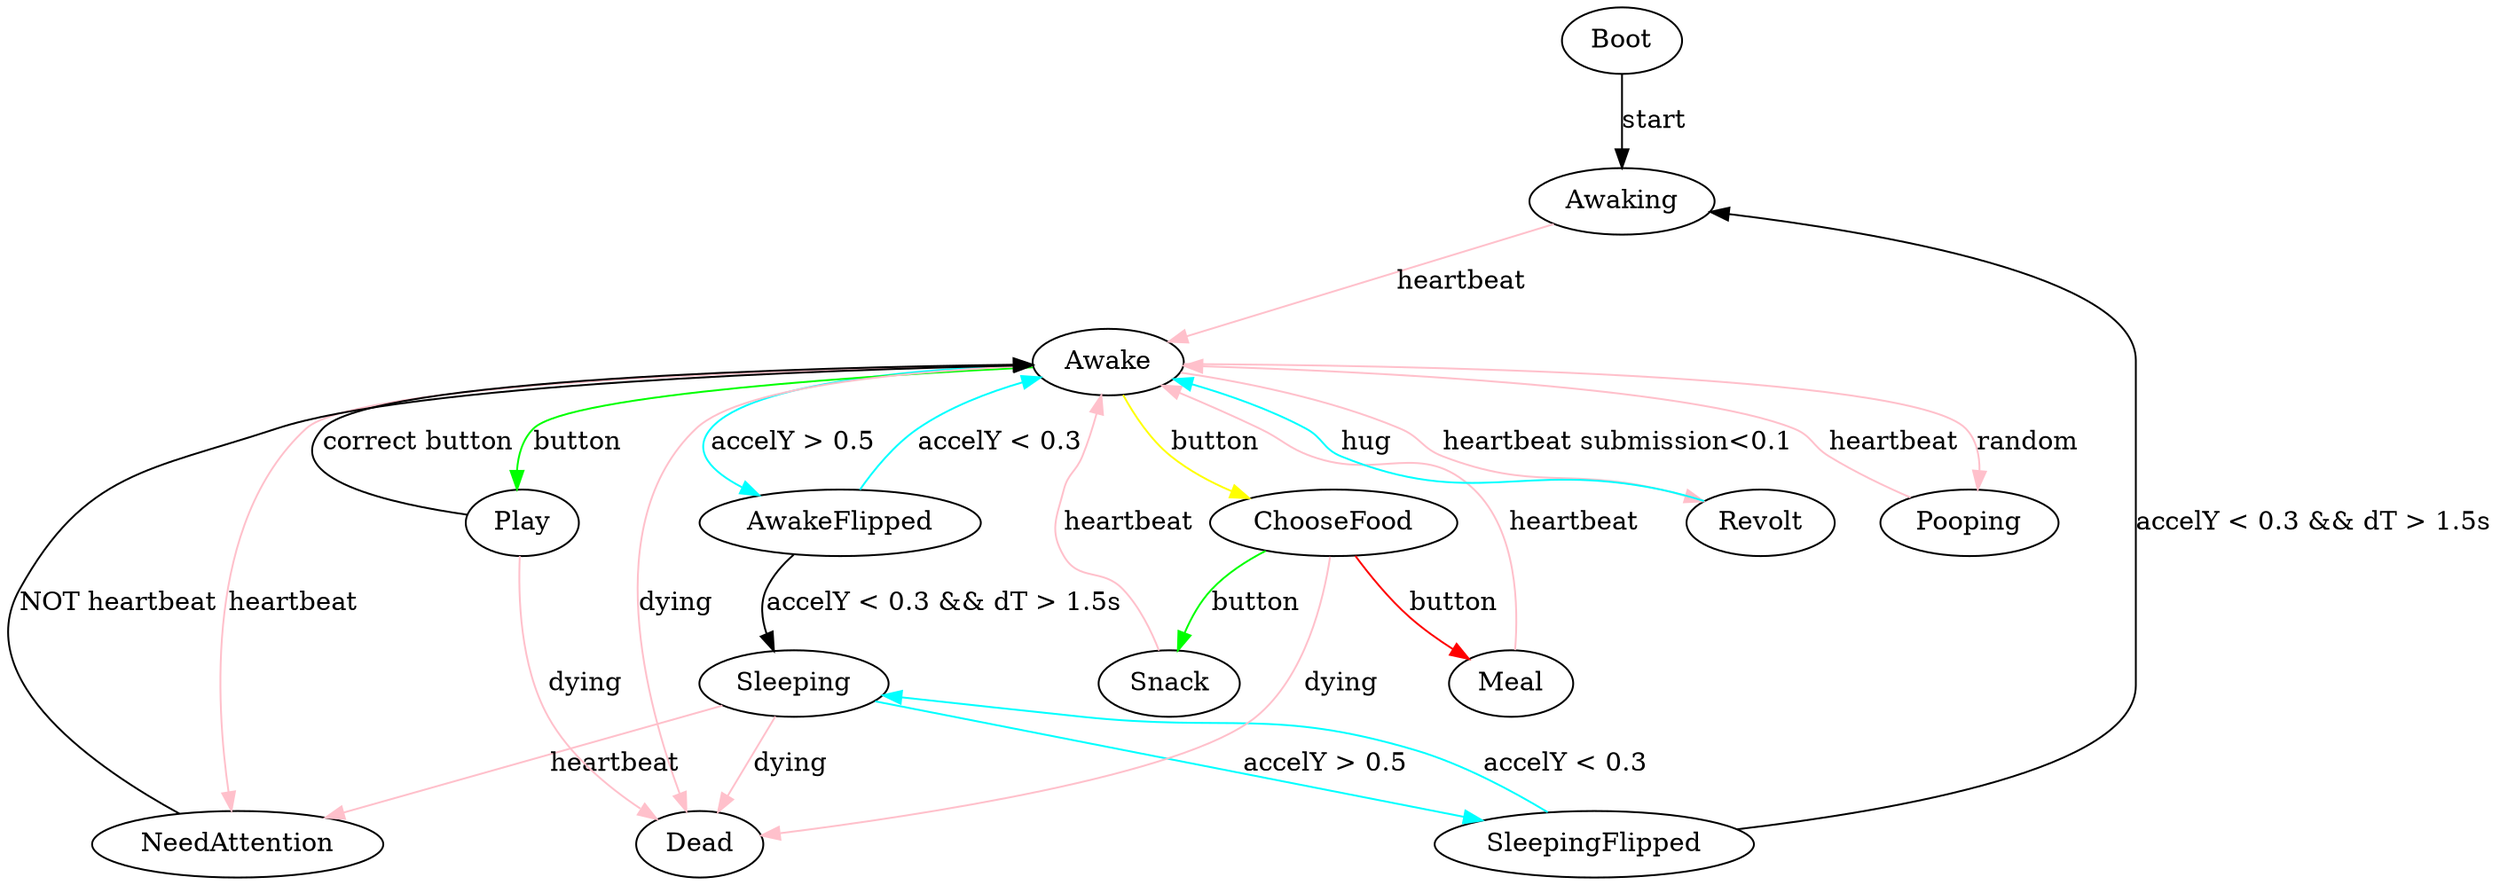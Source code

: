 digraph virtualpet {
    Boot -> Awaking [label="start"];
    Awaking -> Awake [label="heartbeat", color="pink"];

    Awake -> AwakeFlipped [label="accelY > 0.5", color="cyan"];
    AwakeFlipped -> Awake [label="accelY < 0.3", color="cyan"];
    AwakeFlipped -> Sleeping [label="accelY < 0.3 && dT > 1.5s"];

    Sleeping -> SleepingFlipped [label="accelY > 0.5", color="cyan"];
    SleepingFlipped -> Sleeping [label="accelY < 0.3", color="cyan"];
    SleepingFlipped -> Awaking [label="accelY < 0.3 && dT > 1.5s"];

    Awake -> Play [label="button", color="green"];
    Play -> Awake [label="correct button"];

    Sleeping -> NeedAttention [label="heartbeat", color="pink"];
    Awake -> NeedAttention [label="heartbeat", color="pink"];
    NeedAttention -> Awake [label="NOT heartbeat"];

    Awake -> ChooseFood [label="button", color="yellow"];
    ChooseFood -> Snack [label="button", color="green"];
    ChooseFood -> Meal  [label="button", color="red"];
    Snack -> Awake [label="heartbeat", color="pink"];
    Meal -> Awake [label="heartbeat", color="pink"];

    Awake -> Revolt [label="heartbeat submission<0.1", color="pink"];
    Revolt -> Awake [label="hug", color="cyan"];

    Awake -> Dead [label="dying", color="pink"];
    Sleeping -> Dead [label="dying", color="pink"];
    Play -> Dead [label="dying", color="pink"];
    ChooseFood -> Dead [label="dying", color="pink"];

    Awake -> Pooping [label="random", color="pink"];
    Pooping -> Awake [label="heartbeat", color="pink"];
}
